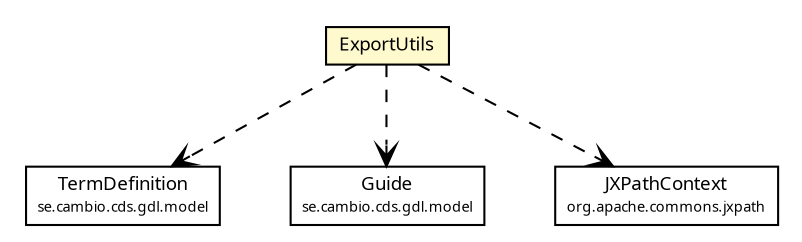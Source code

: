 #!/usr/local/bin/dot
#
# Class diagram 
# Generated by UMLGraph version R5_6 (http://www.umlgraph.org/)
#

digraph G {
	edge [fontname="Trebuchet MS",fontsize=10,labelfontname="Trebuchet MS",labelfontsize=10];
	node [fontname="Trebuchet MS",fontsize=10,shape=plaintext];
	nodesep=0.25;
	ranksep=0.5;
	// se.cambio.cds.gdl.model.TermDefinition
	c182601 [label=<<table title="se.cambio.cds.gdl.model.TermDefinition" border="0" cellborder="1" cellspacing="0" cellpadding="2" port="p" href="../../../model/TermDefinition.html">
		<tr><td><table border="0" cellspacing="0" cellpadding="1">
<tr><td align="center" balign="center"><font face="Trebuchet MS"> TermDefinition </font></td></tr>
<tr><td align="center" balign="center"><font face="Trebuchet MS" point-size="7.0"> se.cambio.cds.gdl.model </font></td></tr>
		</table></td></tr>
		</table>>, URL="../../../model/TermDefinition.html", fontname="Trebuchet MS", fontcolor="black", fontsize=9.0];
	// se.cambio.cds.gdl.model.Guide
	c182610 [label=<<table title="se.cambio.cds.gdl.model.Guide" border="0" cellborder="1" cellspacing="0" cellpadding="2" port="p" href="../../../model/Guide.html">
		<tr><td><table border="0" cellspacing="0" cellpadding="1">
<tr><td align="center" balign="center"><font face="Trebuchet MS"> Guide </font></td></tr>
<tr><td align="center" balign="center"><font face="Trebuchet MS" point-size="7.0"> se.cambio.cds.gdl.model </font></td></tr>
		</table></td></tr>
		</table>>, URL="../../../model/Guide.html", fontname="Trebuchet MS", fontcolor="black", fontsize=9.0];
	// se.cambio.cds.gdl.editor.view.util.ExportUtils
	c183085 [label=<<table title="se.cambio.cds.gdl.editor.view.util.ExportUtils" border="0" cellborder="1" cellspacing="0" cellpadding="2" port="p" bgcolor="lemonChiffon" href="./ExportUtils.html">
		<tr><td><table border="0" cellspacing="0" cellpadding="1">
<tr><td align="center" balign="center"><font face="Trebuchet MS"> ExportUtils </font></td></tr>
		</table></td></tr>
		</table>>, URL="./ExportUtils.html", fontname="Trebuchet MS", fontcolor="black", fontsize=9.0];
	// se.cambio.cds.gdl.editor.view.util.ExportUtils DEPEND se.cambio.cds.gdl.model.Guide
	c183085:p -> c182610:p [taillabel="", label="", headlabel="", fontname="Trebuchet MS", fontcolor="black", fontsize=10.0, color="black", arrowhead=open, style=dashed];
	// se.cambio.cds.gdl.editor.view.util.ExportUtils DEPEND org.apache.commons.jxpath.JXPathContext
	c183085:p -> c183089:p [taillabel="", label="", headlabel="", fontname="Trebuchet MS", fontcolor="black", fontsize=10.0, color="black", arrowhead=open, style=dashed];
	// se.cambio.cds.gdl.editor.view.util.ExportUtils DEPEND se.cambio.cds.gdl.model.TermDefinition
	c183085:p -> c182601:p [taillabel="", label="", headlabel="", fontname="Trebuchet MS", fontcolor="black", fontsize=10.0, color="black", arrowhead=open, style=dashed];
	// org.apache.commons.jxpath.JXPathContext
	c183089 [label=<<table title="org.apache.commons.jxpath.JXPathContext" border="0" cellborder="1" cellspacing="0" cellpadding="2" port="p" href="http://java.sun.com/j2se/1.4.2/docs/api/org/apache/commons/jxpath/JXPathContext.html">
		<tr><td><table border="0" cellspacing="0" cellpadding="1">
<tr><td align="center" balign="center"><font face="Trebuchet MS"> JXPathContext </font></td></tr>
<tr><td align="center" balign="center"><font face="Trebuchet MS" point-size="7.0"> org.apache.commons.jxpath </font></td></tr>
		</table></td></tr>
		</table>>, URL="http://java.sun.com/j2se/1.4.2/docs/api/org/apache/commons/jxpath/JXPathContext.html", fontname="Trebuchet MS", fontcolor="black", fontsize=9.0];
}

